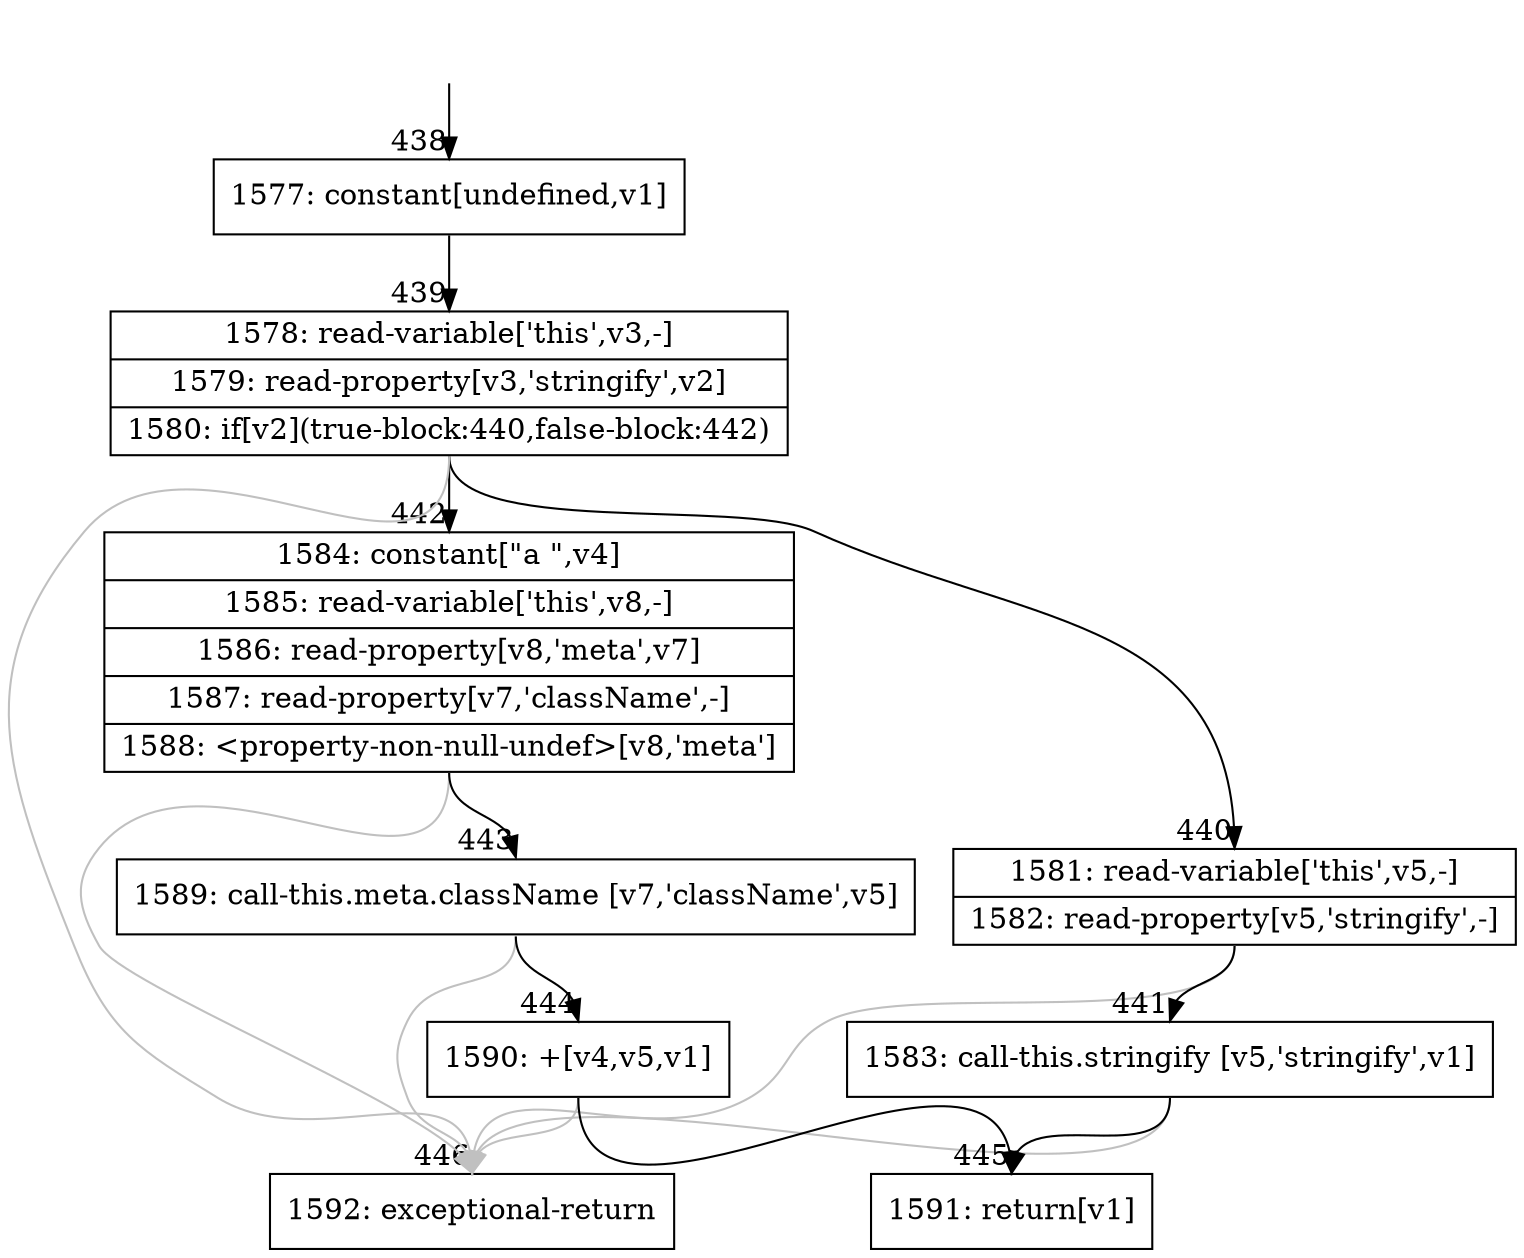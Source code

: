 digraph {
rankdir="TD"
BB_entry49[shape=none,label=""];
BB_entry49 -> BB438 [tailport=s, headport=n, headlabel="    438"]
BB438 [shape=record label="{1577: constant[undefined,v1]}" ] 
BB438 -> BB439 [tailport=s, headport=n, headlabel="      439"]
BB439 [shape=record label="{1578: read-variable['this',v3,-]|1579: read-property[v3,'stringify',v2]|1580: if[v2](true-block:440,false-block:442)}" ] 
BB439 -> BB440 [tailport=s, headport=n, headlabel="      440"]
BB439 -> BB442 [tailport=s, headport=n, headlabel="      442"]
BB439 -> BB446 [tailport=s, headport=n, color=gray, headlabel="      446"]
BB440 [shape=record label="{1581: read-variable['this',v5,-]|1582: read-property[v5,'stringify',-]}" ] 
BB440 -> BB441 [tailport=s, headport=n, headlabel="      441"]
BB440 -> BB446 [tailport=s, headport=n, color=gray]
BB441 [shape=record label="{1583: call-this.stringify [v5,'stringify',v1]}" ] 
BB441 -> BB445 [tailport=s, headport=n, headlabel="      445"]
BB441 -> BB446 [tailport=s, headport=n, color=gray]
BB442 [shape=record label="{1584: constant[\"a \",v4]|1585: read-variable['this',v8,-]|1586: read-property[v8,'meta',v7]|1587: read-property[v7,'className',-]|1588: \<property-non-null-undef\>[v8,'meta']}" ] 
BB442 -> BB443 [tailport=s, headport=n, headlabel="      443"]
BB442 -> BB446 [tailport=s, headport=n, color=gray]
BB443 [shape=record label="{1589: call-this.meta.className [v7,'className',v5]}" ] 
BB443 -> BB444 [tailport=s, headport=n, headlabel="      444"]
BB443 -> BB446 [tailport=s, headport=n, color=gray]
BB444 [shape=record label="{1590: +[v4,v5,v1]}" ] 
BB444 -> BB445 [tailport=s, headport=n]
BB444 -> BB446 [tailport=s, headport=n, color=gray]
BB445 [shape=record label="{1591: return[v1]}" ] 
BB446 [shape=record label="{1592: exceptional-return}" ] 
//#$~ 481
}
